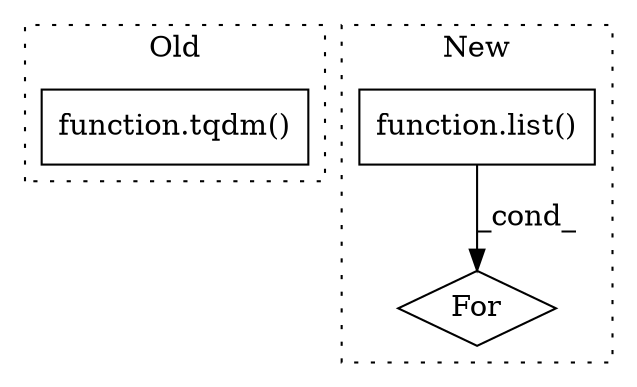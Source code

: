 digraph G {
subgraph cluster0 {
1 [label="function.tqdm()" a="75" s="3406,3421" l="5,48" shape="box"];
label = "Old";
style="dotted";
}
subgraph cluster1 {
2 [label="function.list()" a="75" s="4096,4145" l="5,1" shape="box"];
3 [label="For" a="107" s="4156,4230" l="4,14" shape="diamond"];
label = "New";
style="dotted";
}
2 -> 3 [label="_cond_"];
}